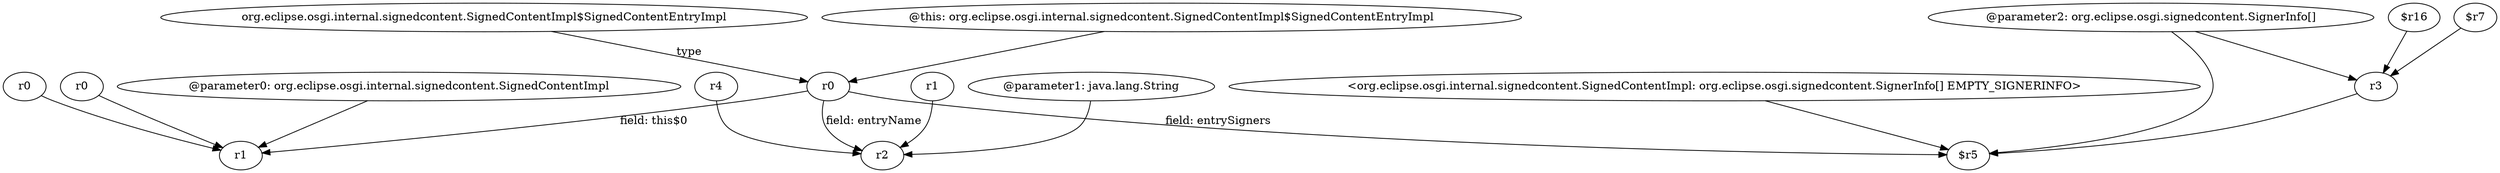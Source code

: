 digraph g {
0[label="r0"]
1[label="r1"]
0->1[label=""]
2[label="r4"]
3[label="r2"]
2->3[label=""]
4[label="org.eclipse.osgi.internal.signedcontent.SignedContentImpl$SignedContentEntryImpl"]
5[label="r0"]
4->5[label="type"]
6[label="r1"]
6->3[label=""]
5->3[label="field: entryName"]
7[label="$r5"]
5->7[label="field: entrySigners"]
8[label="r0"]
8->1[label=""]
9[label="<org.eclipse.osgi.internal.signedcontent.SignedContentImpl: org.eclipse.osgi.signedcontent.SignerInfo[] EMPTY_SIGNERINFO>"]
9->7[label=""]
10[label="@parameter0: org.eclipse.osgi.internal.signedcontent.SignedContentImpl"]
10->1[label=""]
11[label="@parameter1: java.lang.String"]
11->3[label=""]
12[label="@parameter2: org.eclipse.osgi.signedcontent.SignerInfo[]"]
13[label="r3"]
12->13[label=""]
14[label="@this: org.eclipse.osgi.internal.signedcontent.SignedContentImpl$SignedContentEntryImpl"]
14->5[label=""]
12->7[label=""]
15[label="$r16"]
15->13[label=""]
16[label="$r7"]
16->13[label=""]
5->1[label="field: this$0"]
13->7[label=""]
}